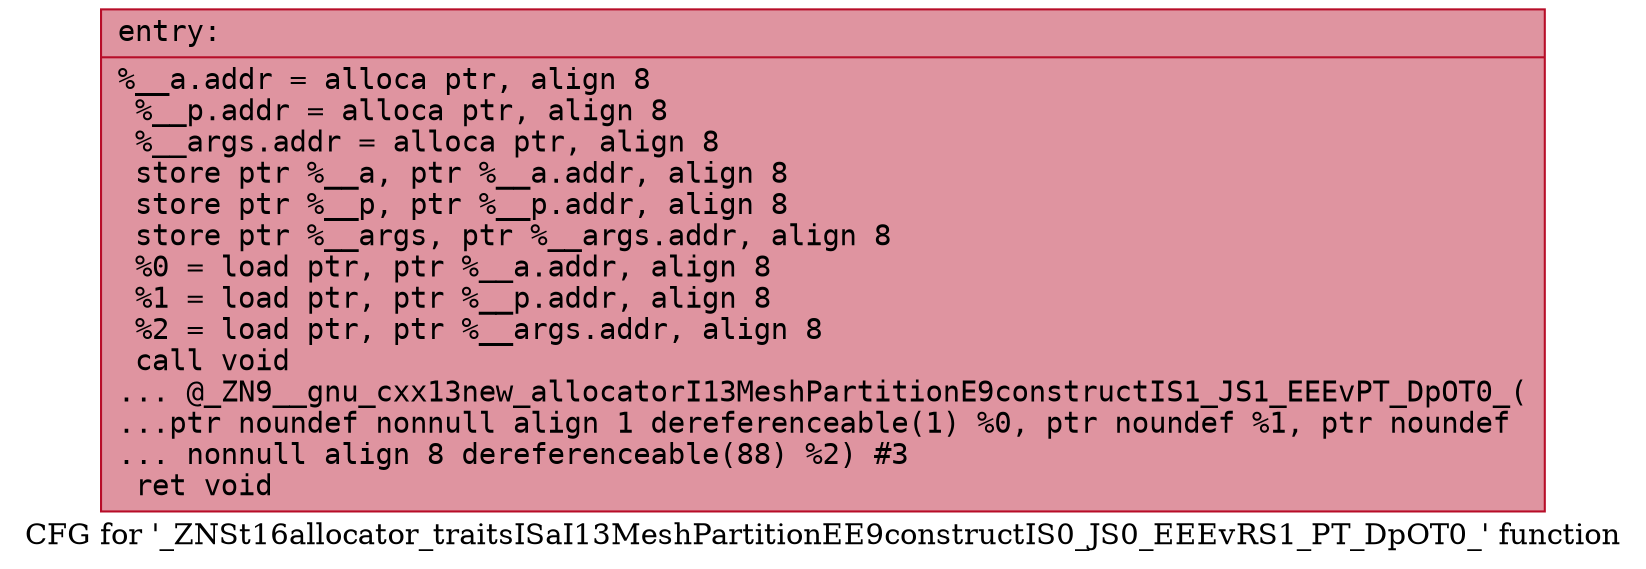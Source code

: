 digraph "CFG for '_ZNSt16allocator_traitsISaI13MeshPartitionEE9constructIS0_JS0_EEEvRS1_PT_DpOT0_' function" {
	label="CFG for '_ZNSt16allocator_traitsISaI13MeshPartitionEE9constructIS0_JS0_EEEvRS1_PT_DpOT0_' function";

	Node0x55dab4821960 [shape=record,color="#b70d28ff", style=filled, fillcolor="#b70d2870" fontname="Courier",label="{entry:\l|  %__a.addr = alloca ptr, align 8\l  %__p.addr = alloca ptr, align 8\l  %__args.addr = alloca ptr, align 8\l  store ptr %__a, ptr %__a.addr, align 8\l  store ptr %__p, ptr %__p.addr, align 8\l  store ptr %__args, ptr %__args.addr, align 8\l  %0 = load ptr, ptr %__a.addr, align 8\l  %1 = load ptr, ptr %__p.addr, align 8\l  %2 = load ptr, ptr %__args.addr, align 8\l  call void\l... @_ZN9__gnu_cxx13new_allocatorI13MeshPartitionE9constructIS1_JS1_EEEvPT_DpOT0_(\l...ptr noundef nonnull align 1 dereferenceable(1) %0, ptr noundef %1, ptr noundef\l... nonnull align 8 dereferenceable(88) %2) #3\l  ret void\l}"];
}
